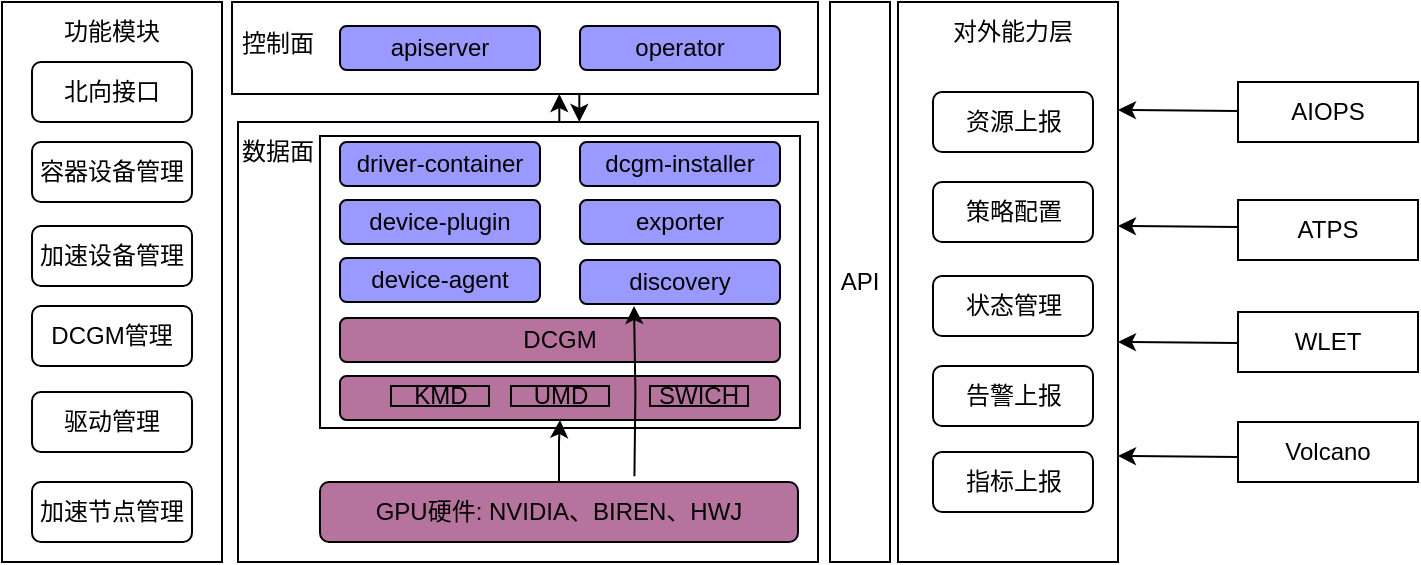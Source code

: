 <mxfile version="26.1.0">
  <diagram name="第 1 页" id="1E0bUWyhOSdrAPOrtD9T">
    <mxGraphModel dx="819" dy="486" grid="0" gridSize="10" guides="1" tooltips="1" connect="1" arrows="1" fold="1" page="0" pageScale="1" pageWidth="827" pageHeight="1169" math="0" shadow="0">
      <root>
        <mxCell id="0" />
        <mxCell id="1" parent="0" />
        <mxCell id="ExSFehlVko5_RfciMpRW-76" value="" style="edgeStyle=orthogonalEdgeStyle;rounded=0;orthogonalLoop=1;jettySize=auto;html=1;" edge="1" parent="1">
          <mxGeometry relative="1" as="geometry">
            <mxPoint x="390.66" y="419" as="sourcePoint" />
            <mxPoint x="390.66" y="450" as="targetPoint" />
          </mxGeometry>
        </mxCell>
        <mxCell id="ExSFehlVko5_RfciMpRW-75" value="" style="edgeStyle=orthogonalEdgeStyle;rounded=0;orthogonalLoop=1;jettySize=auto;html=1;" edge="1" parent="1">
          <mxGeometry relative="1" as="geometry">
            <mxPoint x="380.66" y="467" as="sourcePoint" />
            <mxPoint x="380.66" y="436" as="targetPoint" />
          </mxGeometry>
        </mxCell>
        <mxCell id="ExSFehlVko5_RfciMpRW-33" value="" style="rounded=0;whiteSpace=wrap;html=1;" vertex="1" parent="1">
          <mxGeometry x="102" y="390" width="110" height="280" as="geometry" />
        </mxCell>
        <mxCell id="ExSFehlVko5_RfciMpRW-32" value="" style="rounded=0;whiteSpace=wrap;html=1;" vertex="1" parent="1">
          <mxGeometry x="217" y="390" width="293" height="46" as="geometry" />
        </mxCell>
        <mxCell id="ExSFehlVko5_RfciMpRW-28" value="" style="rounded=0;whiteSpace=wrap;html=1;" vertex="1" parent="1">
          <mxGeometry x="220" y="450" width="290" height="220" as="geometry" />
        </mxCell>
        <mxCell id="ExSFehlVko5_RfciMpRW-29" value="" style="rounded=0;whiteSpace=wrap;html=1;" vertex="1" parent="1">
          <mxGeometry x="261" y="457" width="240" height="146" as="geometry" />
        </mxCell>
        <mxCell id="ExSFehlVko5_RfciMpRW-2" value="功能模块" style="text;html=1;align=center;verticalAlign=middle;whiteSpace=wrap;rounded=0;" vertex="1" parent="1">
          <mxGeometry x="127" y="390" width="60" height="30" as="geometry" />
        </mxCell>
        <mxCell id="ExSFehlVko5_RfciMpRW-14" value="控制面" style="text;html=1;align=center;verticalAlign=middle;whiteSpace=wrap;rounded=0;" vertex="1" parent="1">
          <mxGeometry x="210" y="396" width="60" height="30" as="geometry" />
        </mxCell>
        <mxCell id="ExSFehlVko5_RfciMpRW-18" value="数据面" style="text;html=1;align=center;verticalAlign=middle;whiteSpace=wrap;rounded=0;" vertex="1" parent="1">
          <mxGeometry x="210" y="450" width="60" height="30" as="geometry" />
        </mxCell>
        <mxCell id="ExSFehlVko5_RfciMpRW-19" value="driver-container" style="rounded=1;whiteSpace=wrap;html=1;fillColor=light-dark(#9999FF,var(--ge-dark-color, #121212));" vertex="1" parent="1">
          <mxGeometry x="271" y="460" width="100" height="22" as="geometry" />
        </mxCell>
        <mxCell id="ExSFehlVko5_RfciMpRW-73" value="" style="edgeStyle=orthogonalEdgeStyle;rounded=0;orthogonalLoop=1;jettySize=auto;html=1;" edge="1" parent="1" source="ExSFehlVko5_RfciMpRW-31" target="ExSFehlVko5_RfciMpRW-52">
          <mxGeometry relative="1" as="geometry" />
        </mxCell>
        <mxCell id="ExSFehlVko5_RfciMpRW-31" value="GPU硬件: NVIDIA、BIREN、HWJ" style="rounded=1;whiteSpace=wrap;html=1;fillColor=light-dark(#B5739D,var(--ge-dark-color, #121212));" vertex="1" parent="1">
          <mxGeometry x="261" y="630" width="239" height="30" as="geometry" />
        </mxCell>
        <mxCell id="ExSFehlVko5_RfciMpRW-37" value="DCGM管理" style="rounded=1;whiteSpace=wrap;html=1;" vertex="1" parent="1">
          <mxGeometry x="117" y="542" width="80" height="30" as="geometry" />
        </mxCell>
        <mxCell id="ExSFehlVko5_RfciMpRW-39" value="驱动管理" style="rounded=1;whiteSpace=wrap;html=1;" vertex="1" parent="1">
          <mxGeometry x="117" y="585" width="80" height="30" as="geometry" />
        </mxCell>
        <mxCell id="ExSFehlVko5_RfciMpRW-40" value="加速节点管理" style="rounded=1;whiteSpace=wrap;html=1;" vertex="1" parent="1">
          <mxGeometry x="117" y="630" width="80" height="30" as="geometry" />
        </mxCell>
        <mxCell id="ExSFehlVko5_RfciMpRW-41" value="加速设备管理" style="rounded=1;whiteSpace=wrap;html=1;" vertex="1" parent="1">
          <mxGeometry x="117" y="502" width="80" height="30" as="geometry" />
        </mxCell>
        <mxCell id="ExSFehlVko5_RfciMpRW-44" value="容器设备管理" style="rounded=1;whiteSpace=wrap;html=1;" vertex="1" parent="1">
          <mxGeometry x="117" y="460" width="80" height="30" as="geometry" />
        </mxCell>
        <mxCell id="ExSFehlVko5_RfciMpRW-45" value="北向接口" style="rounded=1;whiteSpace=wrap;html=1;" vertex="1" parent="1">
          <mxGeometry x="117" y="420" width="80" height="30" as="geometry" />
        </mxCell>
        <mxCell id="ExSFehlVko5_RfciMpRW-46" value="dcgm-installer" style="rounded=1;whiteSpace=wrap;html=1;fillColor=light-dark(#9999FF,var(--ge-dark-color, #121212));" vertex="1" parent="1">
          <mxGeometry x="391" y="460" width="100" height="22" as="geometry" />
        </mxCell>
        <mxCell id="ExSFehlVko5_RfciMpRW-47" value="device-plugin" style="rounded=1;whiteSpace=wrap;html=1;fillColor=light-dark(#9999FF,var(--ge-dark-color, #121212));" vertex="1" parent="1">
          <mxGeometry x="271" y="489" width="100" height="22" as="geometry" />
        </mxCell>
        <mxCell id="ExSFehlVko5_RfciMpRW-48" value="exporter" style="rounded=1;whiteSpace=wrap;html=1;fillColor=light-dark(#9999FF,var(--ge-dark-color, #121212));" vertex="1" parent="1">
          <mxGeometry x="391" y="489" width="100" height="22" as="geometry" />
        </mxCell>
        <mxCell id="ExSFehlVko5_RfciMpRW-49" value="device-agent" style="rounded=1;whiteSpace=wrap;html=1;fillColor=light-dark(#9999FF,var(--ge-dark-color, #121212));" vertex="1" parent="1">
          <mxGeometry x="271" y="518" width="100" height="22" as="geometry" />
        </mxCell>
        <mxCell id="ExSFehlVko5_RfciMpRW-50" value="discovery" style="rounded=1;whiteSpace=wrap;html=1;fillColor=light-dark(#9999FF,var(--ge-dark-color, #121212));" vertex="1" parent="1">
          <mxGeometry x="391" y="519" width="100" height="22" as="geometry" />
        </mxCell>
        <mxCell id="ExSFehlVko5_RfciMpRW-51" value="DCGM" style="rounded=1;whiteSpace=wrap;html=1;fillColor=light-dark(#B5739D,var(--ge-dark-color, #121212));" vertex="1" parent="1">
          <mxGeometry x="271" y="548" width="220" height="22" as="geometry" />
        </mxCell>
        <mxCell id="ExSFehlVko5_RfciMpRW-52" value="" style="rounded=1;whiteSpace=wrap;html=1;fillColor=light-dark(#B5739D,var(--ge-dark-color, #121212));" vertex="1" parent="1">
          <mxGeometry x="271" y="577" width="220" height="22" as="geometry" />
        </mxCell>
        <mxCell id="ExSFehlVko5_RfciMpRW-53" value="apiserver" style="rounded=1;whiteSpace=wrap;html=1;fillColor=light-dark(#9999FF,var(--ge-dark-color, #121212));" vertex="1" parent="1">
          <mxGeometry x="271" y="402" width="100" height="22" as="geometry" />
        </mxCell>
        <mxCell id="ExSFehlVko5_RfciMpRW-54" value="operator" style="rounded=1;whiteSpace=wrap;html=1;fillColor=light-dark(#9999FF,var(--ge-dark-color, #121212));" vertex="1" parent="1">
          <mxGeometry x="391" y="402" width="100" height="22" as="geometry" />
        </mxCell>
        <mxCell id="ExSFehlVko5_RfciMpRW-55" value="" style="rounded=0;whiteSpace=wrap;html=1;" vertex="1" parent="1">
          <mxGeometry x="550" y="390" width="110" height="280" as="geometry" />
        </mxCell>
        <mxCell id="ExSFehlVko5_RfciMpRW-56" value="对外能力层" style="text;html=1;align=center;verticalAlign=middle;whiteSpace=wrap;rounded=0;" vertex="1" parent="1">
          <mxGeometry x="575" y="390" width="65" height="30" as="geometry" />
        </mxCell>
        <mxCell id="ExSFehlVko5_RfciMpRW-57" value="告警上报" style="rounded=1;whiteSpace=wrap;html=1;" vertex="1" parent="1">
          <mxGeometry x="567.5" y="572" width="80" height="30" as="geometry" />
        </mxCell>
        <mxCell id="ExSFehlVko5_RfciMpRW-58" value="指标上报" style="rounded=1;whiteSpace=wrap;html=1;" vertex="1" parent="1">
          <mxGeometry x="567.5" y="615" width="80" height="30" as="geometry" />
        </mxCell>
        <mxCell id="ExSFehlVko5_RfciMpRW-60" value="状态管理" style="rounded=1;whiteSpace=wrap;html=1;" vertex="1" parent="1">
          <mxGeometry x="567.5" y="527" width="80" height="30" as="geometry" />
        </mxCell>
        <mxCell id="ExSFehlVko5_RfciMpRW-61" value="策略配置" style="rounded=1;whiteSpace=wrap;html=1;" vertex="1" parent="1">
          <mxGeometry x="567.5" y="480" width="80" height="30" as="geometry" />
        </mxCell>
        <mxCell id="ExSFehlVko5_RfciMpRW-62" value="资源上报" style="rounded=1;whiteSpace=wrap;html=1;" vertex="1" parent="1">
          <mxGeometry x="567.5" y="435" width="80" height="30" as="geometry" />
        </mxCell>
        <mxCell id="ExSFehlVko5_RfciMpRW-63" value="AIOPS" style="rounded=0;whiteSpace=wrap;html=1;" vertex="1" parent="1">
          <mxGeometry x="720" y="430" width="90" height="30" as="geometry" />
        </mxCell>
        <mxCell id="ExSFehlVko5_RfciMpRW-64" value="ATPS" style="rounded=0;whiteSpace=wrap;html=1;" vertex="1" parent="1">
          <mxGeometry x="720" y="489" width="90" height="30" as="geometry" />
        </mxCell>
        <mxCell id="ExSFehlVko5_RfciMpRW-65" value="WLET" style="rounded=0;whiteSpace=wrap;html=1;" vertex="1" parent="1">
          <mxGeometry x="720" y="545" width="90" height="30" as="geometry" />
        </mxCell>
        <mxCell id="ExSFehlVko5_RfciMpRW-66" value="Volcano" style="rounded=0;whiteSpace=wrap;html=1;" vertex="1" parent="1">
          <mxGeometry x="720" y="600" width="90" height="30" as="geometry" />
        </mxCell>
        <mxCell id="ExSFehlVko5_RfciMpRW-67" value="" style="endArrow=classic;html=1;rounded=0;entryX=0;entryY=0.75;entryDx=0;entryDy=0;" edge="1" parent="1">
          <mxGeometry width="50" height="50" relative="1" as="geometry">
            <mxPoint x="720" y="444.5" as="sourcePoint" />
            <mxPoint x="660" y="444" as="targetPoint" />
          </mxGeometry>
        </mxCell>
        <mxCell id="ExSFehlVko5_RfciMpRW-68" value="" style="endArrow=classic;html=1;rounded=0;entryX=0;entryY=0.75;entryDx=0;entryDy=0;" edge="1" parent="1">
          <mxGeometry width="50" height="50" relative="1" as="geometry">
            <mxPoint x="720" y="502.5" as="sourcePoint" />
            <mxPoint x="660" y="502" as="targetPoint" />
          </mxGeometry>
        </mxCell>
        <mxCell id="ExSFehlVko5_RfciMpRW-69" value="" style="endArrow=classic;html=1;rounded=0;entryX=0;entryY=0.75;entryDx=0;entryDy=0;" edge="1" parent="1">
          <mxGeometry width="50" height="50" relative="1" as="geometry">
            <mxPoint x="720" y="560.5" as="sourcePoint" />
            <mxPoint x="660" y="560" as="targetPoint" />
          </mxGeometry>
        </mxCell>
        <mxCell id="ExSFehlVko5_RfciMpRW-70" value="" style="endArrow=classic;html=1;rounded=0;entryX=0;entryY=0.75;entryDx=0;entryDy=0;" edge="1" parent="1">
          <mxGeometry width="50" height="50" relative="1" as="geometry">
            <mxPoint x="720" y="617.5" as="sourcePoint" />
            <mxPoint x="660" y="617" as="targetPoint" />
          </mxGeometry>
        </mxCell>
        <mxCell id="ExSFehlVko5_RfciMpRW-74" value="" style="edgeStyle=orthogonalEdgeStyle;rounded=0;orthogonalLoop=1;jettySize=auto;html=1;exitX=0.708;exitY=-0.096;exitDx=0;exitDy=0;exitPerimeter=0;" edge="1" parent="1">
          <mxGeometry relative="1" as="geometry">
            <mxPoint x="418.212" y="627.12" as="sourcePoint" />
            <mxPoint x="418" y="542" as="targetPoint" />
          </mxGeometry>
        </mxCell>
        <mxCell id="ExSFehlVko5_RfciMpRW-77" value="API" style="rounded=0;whiteSpace=wrap;html=1;" vertex="1" parent="1">
          <mxGeometry x="516" y="390" width="30" height="280" as="geometry" />
        </mxCell>
        <mxCell id="ExSFehlVko5_RfciMpRW-82" value="SWICH" style="rounded=0;whiteSpace=wrap;html=1;fillColor=none;" vertex="1" parent="1">
          <mxGeometry x="426" y="582" width="49" height="10" as="geometry" />
        </mxCell>
        <mxCell id="ExSFehlVko5_RfciMpRW-83" value="KMD" style="rounded=0;whiteSpace=wrap;html=1;fillColor=none;" vertex="1" parent="1">
          <mxGeometry x="296.5" y="582" width="49" height="10" as="geometry" />
        </mxCell>
        <mxCell id="ExSFehlVko5_RfciMpRW-84" value="UMD" style="rounded=0;whiteSpace=wrap;html=1;fillColor=none;" vertex="1" parent="1">
          <mxGeometry x="356.5" y="582" width="49" height="10" as="geometry" />
        </mxCell>
      </root>
    </mxGraphModel>
  </diagram>
</mxfile>
